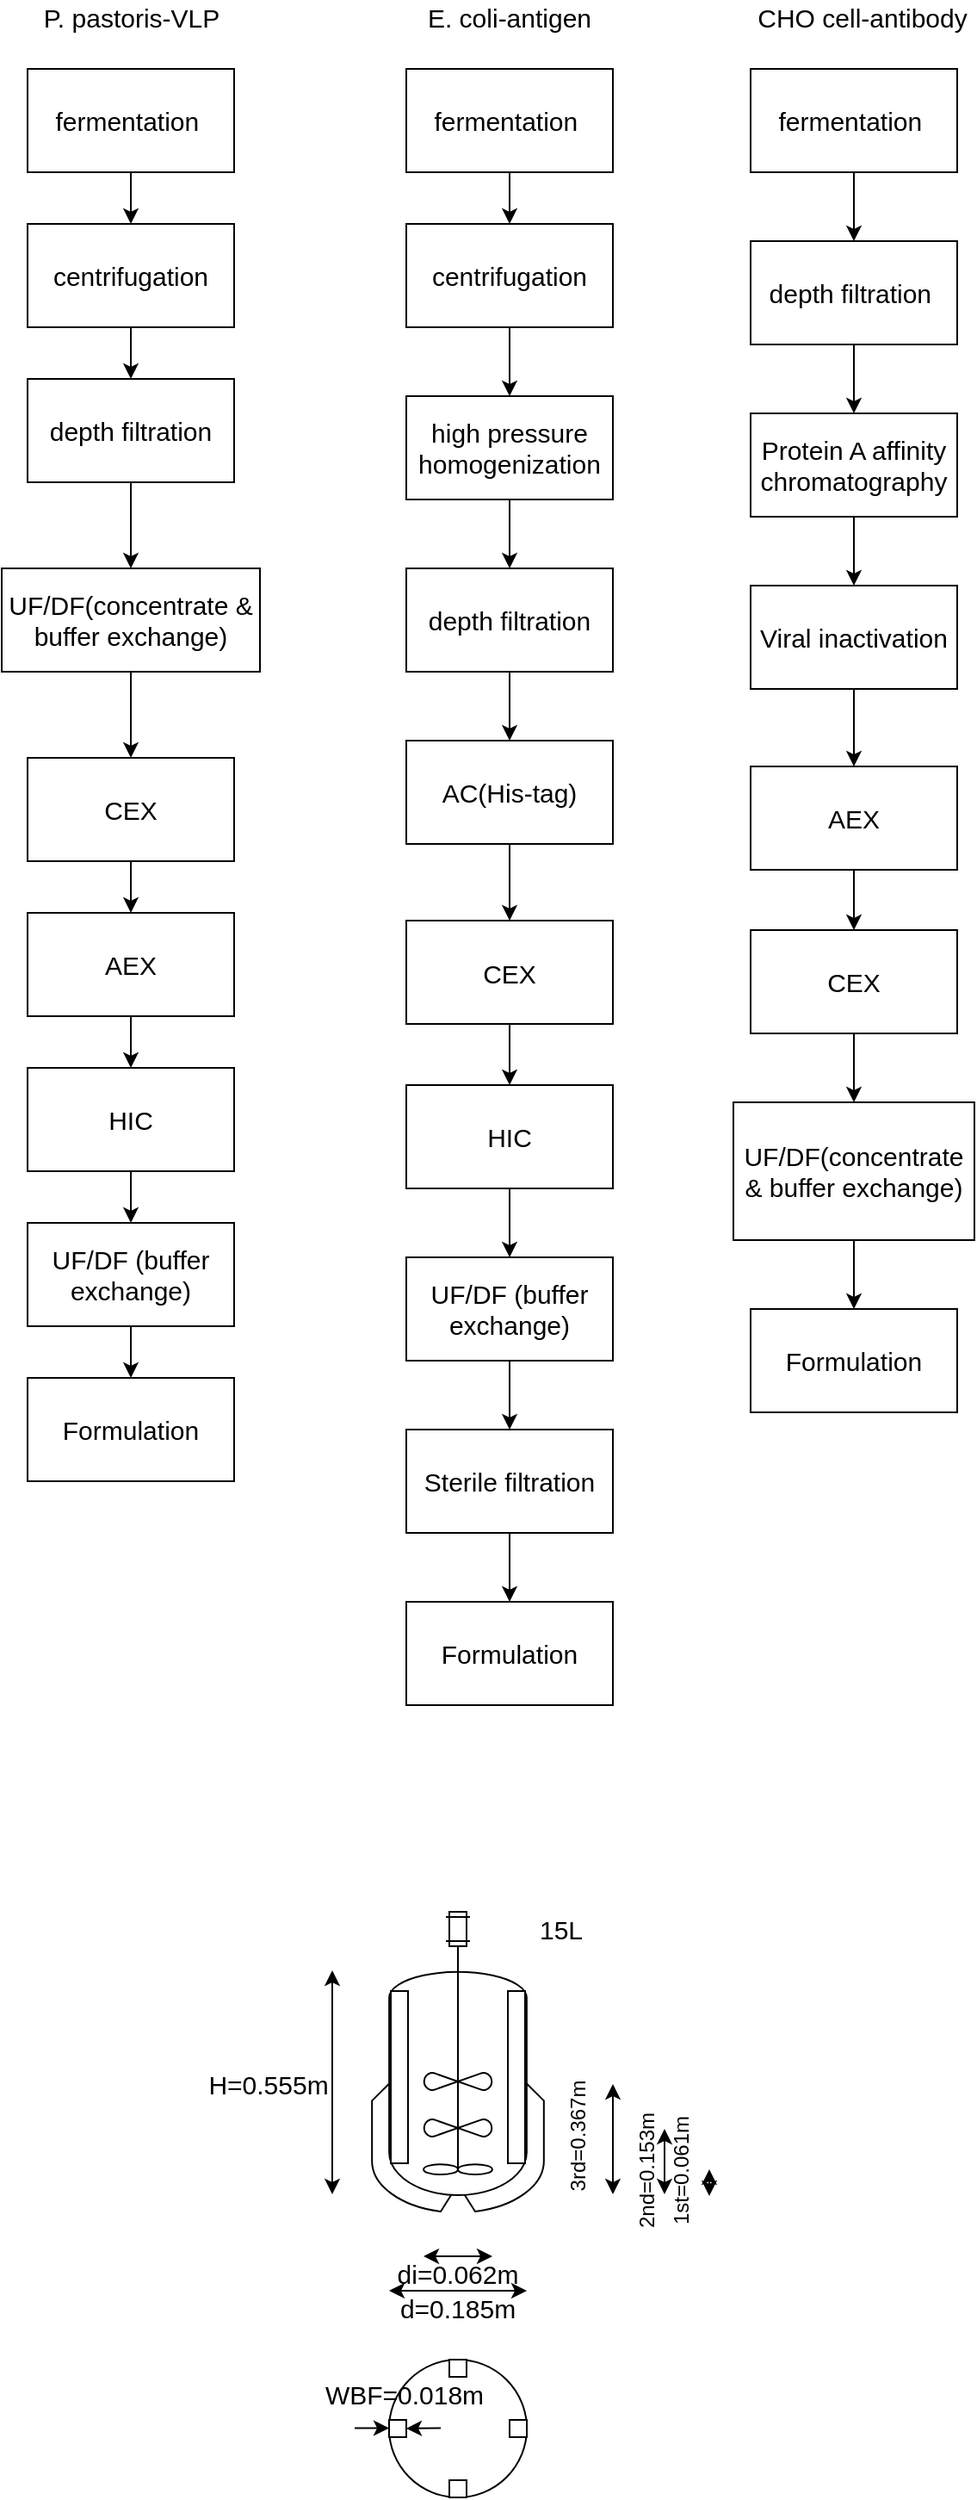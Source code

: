 <mxfile version="14.1.9" type="github">
  <diagram id="NXtYWja0_2EMzkYigZL7" name="Page-1">
    <mxGraphModel dx="1422" dy="794" grid="1" gridSize="10" guides="1" tooltips="1" connect="1" arrows="1" fold="1" page="1" pageScale="1" pageWidth="827" pageHeight="1169" math="0" shadow="0">
      <root>
        <mxCell id="0" />
        <mxCell id="1" parent="0" />
        <mxCell id="XehuCRAvUU2JvNb4I1Wm-1" style="edgeStyle=orthogonalEdgeStyle;rounded=0;orthogonalLoop=1;jettySize=auto;html=1;exitX=0.5;exitY=1;exitDx=0;exitDy=0;entryX=0.5;entryY=0;entryDx=0;entryDy=0;fontSize=15;" edge="1" parent="1" source="gyhIat2a4F_tPsXi678r-1" target="gyhIat2a4F_tPsXi678r-2">
          <mxGeometry relative="1" as="geometry" />
        </mxCell>
        <mxCell id="gyhIat2a4F_tPsXi678r-1" value="&lt;font style=&quot;font-size: 15px&quot;&gt;fermentation&amp;nbsp;&lt;/font&gt;" style="rounded=0;whiteSpace=wrap;html=1;fontSize=15;" parent="1" vertex="1">
          <mxGeometry x="140" y="90" width="120" height="60" as="geometry" />
        </mxCell>
        <mxCell id="XehuCRAvUU2JvNb4I1Wm-2" style="edgeStyle=orthogonalEdgeStyle;rounded=0;orthogonalLoop=1;jettySize=auto;html=1;exitX=0.5;exitY=1;exitDx=0;exitDy=0;fontSize=15;" edge="1" parent="1" source="gyhIat2a4F_tPsXi678r-2" target="gyhIat2a4F_tPsXi678r-3">
          <mxGeometry relative="1" as="geometry" />
        </mxCell>
        <mxCell id="gyhIat2a4F_tPsXi678r-2" value="centrifugation" style="rounded=0;whiteSpace=wrap;html=1;fontSize=15;" parent="1" vertex="1">
          <mxGeometry x="140" y="180" width="120" height="60" as="geometry" />
        </mxCell>
        <mxCell id="XehuCRAvUU2JvNb4I1Wm-3" style="edgeStyle=orthogonalEdgeStyle;rounded=0;orthogonalLoop=1;jettySize=auto;html=1;exitX=0.5;exitY=1;exitDx=0;exitDy=0;entryX=0.5;entryY=0;entryDx=0;entryDy=0;fontSize=15;" edge="1" parent="1" source="gyhIat2a4F_tPsXi678r-3" target="gyhIat2a4F_tPsXi678r-10">
          <mxGeometry relative="1" as="geometry" />
        </mxCell>
        <mxCell id="gyhIat2a4F_tPsXi678r-3" value="depth filtration" style="rounded=0;whiteSpace=wrap;html=1;fontSize=15;" parent="1" vertex="1">
          <mxGeometry x="140" y="270" width="120" height="60" as="geometry" />
        </mxCell>
        <mxCell id="gyhIat2a4F_tPsXi678r-4" value="P. pastoris-VLP" style="text;html=1;align=center;verticalAlign=middle;resizable=0;points=[];autosize=1;fontSize=15;" parent="1" vertex="1">
          <mxGeometry x="140" y="50" width="120" height="20" as="geometry" />
        </mxCell>
        <mxCell id="XehuCRAvUU2JvNb4I1Wm-6" style="edgeStyle=orthogonalEdgeStyle;rounded=0;orthogonalLoop=1;jettySize=auto;html=1;exitX=0.5;exitY=1;exitDx=0;exitDy=0;entryX=0.5;entryY=0;entryDx=0;entryDy=0;fontSize=15;" edge="1" parent="1" source="gyhIat2a4F_tPsXi678r-5" target="gyhIat2a4F_tPsXi678r-6">
          <mxGeometry relative="1" as="geometry" />
        </mxCell>
        <mxCell id="gyhIat2a4F_tPsXi678r-5" value="CEX" style="rounded=0;whiteSpace=wrap;html=1;fontSize=15;" parent="1" vertex="1">
          <mxGeometry x="140" y="490" width="120" height="60" as="geometry" />
        </mxCell>
        <mxCell id="XehuCRAvUU2JvNb4I1Wm-7" style="edgeStyle=orthogonalEdgeStyle;rounded=0;orthogonalLoop=1;jettySize=auto;html=1;exitX=0.5;exitY=1;exitDx=0;exitDy=0;entryX=0.5;entryY=0;entryDx=0;entryDy=0;fontSize=15;" edge="1" parent="1" source="gyhIat2a4F_tPsXi678r-6" target="gyhIat2a4F_tPsXi678r-7">
          <mxGeometry relative="1" as="geometry" />
        </mxCell>
        <mxCell id="gyhIat2a4F_tPsXi678r-6" value="AEX" style="rounded=0;whiteSpace=wrap;html=1;fontSize=15;" parent="1" vertex="1">
          <mxGeometry x="140" y="580" width="120" height="60" as="geometry" />
        </mxCell>
        <mxCell id="XehuCRAvUU2JvNb4I1Wm-8" style="edgeStyle=orthogonalEdgeStyle;rounded=0;orthogonalLoop=1;jettySize=auto;html=1;exitX=0.5;exitY=1;exitDx=0;exitDy=0;entryX=0.5;entryY=0;entryDx=0;entryDy=0;fontSize=15;" edge="1" parent="1" source="gyhIat2a4F_tPsXi678r-7" target="gyhIat2a4F_tPsXi678r-8">
          <mxGeometry relative="1" as="geometry" />
        </mxCell>
        <mxCell id="gyhIat2a4F_tPsXi678r-7" value="HIC" style="rounded=0;whiteSpace=wrap;html=1;fontSize=15;" parent="1" vertex="1">
          <mxGeometry x="140" y="670" width="120" height="60" as="geometry" />
        </mxCell>
        <mxCell id="XehuCRAvUU2JvNb4I1Wm-9" style="edgeStyle=orthogonalEdgeStyle;rounded=0;orthogonalLoop=1;jettySize=auto;html=1;exitX=0.5;exitY=1;exitDx=0;exitDy=0;fontSize=15;" edge="1" parent="1" source="gyhIat2a4F_tPsXi678r-8" target="gyhIat2a4F_tPsXi678r-9">
          <mxGeometry relative="1" as="geometry" />
        </mxCell>
        <mxCell id="gyhIat2a4F_tPsXi678r-8" value="UF/DF (buffer exchange)" style="rounded=0;whiteSpace=wrap;html=1;fontSize=15;" parent="1" vertex="1">
          <mxGeometry x="140" y="760" width="120" height="60" as="geometry" />
        </mxCell>
        <mxCell id="gyhIat2a4F_tPsXi678r-9" value="Formulation" style="rounded=0;whiteSpace=wrap;html=1;fontSize=15;" parent="1" vertex="1">
          <mxGeometry x="140" y="850" width="120" height="60" as="geometry" />
        </mxCell>
        <mxCell id="XehuCRAvUU2JvNb4I1Wm-5" value="" style="edgeStyle=orthogonalEdgeStyle;rounded=0;orthogonalLoop=1;jettySize=auto;html=1;fontSize=15;" edge="1" parent="1" source="gyhIat2a4F_tPsXi678r-10" target="gyhIat2a4F_tPsXi678r-5">
          <mxGeometry relative="1" as="geometry" />
        </mxCell>
        <mxCell id="gyhIat2a4F_tPsXi678r-10" value="UF/DF(concentrate &amp;amp; buffer exchange)" style="rounded=0;whiteSpace=wrap;html=1;fontSize=15;" parent="1" vertex="1">
          <mxGeometry x="125" y="380" width="150" height="60" as="geometry" />
        </mxCell>
        <mxCell id="gyhIat2a4F_tPsXi678r-23" value="" style="group" parent="1" vertex="1" connectable="0">
          <mxGeometry x="340" y="1160" width="100" height="174" as="geometry" />
        </mxCell>
        <mxCell id="gyhIat2a4F_tPsXi678r-11" value="" style="shape=mxgraph.pid.vessels.jacketed_mixing_vessel;html=1;pointerEvents=1;align=center;verticalLabelPosition=bottom;verticalAlign=top;dashed=0;" parent="gyhIat2a4F_tPsXi678r-23" vertex="1">
          <mxGeometry width="100" height="174" as="geometry" />
        </mxCell>
        <mxCell id="gyhIat2a4F_tPsXi678r-17" value="" style="shape=mxgraph.pid.agitators.agitator_(propeller);html=1;pointerEvents=1;align=center;verticalLabelPosition=bottom;verticalAlign=top;dashed=0;" parent="gyhIat2a4F_tPsXi678r-23" vertex="1">
          <mxGeometry x="30" y="71" width="40" height="60" as="geometry" />
        </mxCell>
        <mxCell id="gyhIat2a4F_tPsXi678r-19" value="" style="shape=mxgraph.pid.agitators.agitator_(propeller);html=1;pointerEvents=1;align=center;verticalLabelPosition=bottom;verticalAlign=top;dashed=0;" parent="gyhIat2a4F_tPsXi678r-23" vertex="1">
          <mxGeometry x="30" y="44" width="40" height="60" as="geometry" />
        </mxCell>
        <mxCell id="gyhIat2a4F_tPsXi678r-21" value="" style="rounded=0;whiteSpace=wrap;html=1;" parent="gyhIat2a4F_tPsXi678r-23" vertex="1">
          <mxGeometry x="11" y="46" width="10" height="100" as="geometry" />
        </mxCell>
        <mxCell id="gyhIat2a4F_tPsXi678r-22" value="" style="rounded=0;whiteSpace=wrap;html=1;" parent="gyhIat2a4F_tPsXi678r-23" vertex="1">
          <mxGeometry x="79" y="46" width="10" height="100" as="geometry" />
        </mxCell>
        <mxCell id="gyhIat2a4F_tPsXi678r-25" value="" style="endArrow=classic;startArrow=classic;html=1;" parent="1" edge="1">
          <mxGeometry width="50" height="50" relative="1" as="geometry">
            <mxPoint x="350" y="1380" as="sourcePoint" />
            <mxPoint x="430" y="1380" as="targetPoint" />
          </mxGeometry>
        </mxCell>
        <mxCell id="gyhIat2a4F_tPsXi678r-26" value="" style="endArrow=classic;startArrow=classic;html=1;" parent="1" edge="1">
          <mxGeometry width="50" height="50" relative="1" as="geometry">
            <mxPoint x="370" y="1360" as="sourcePoint" />
            <mxPoint x="410" y="1360" as="targetPoint" />
          </mxGeometry>
        </mxCell>
        <mxCell id="gyhIat2a4F_tPsXi678r-28" value="" style="endArrow=classic;startArrow=classic;html=1;" parent="1" edge="1">
          <mxGeometry width="50" height="50" relative="1" as="geometry">
            <mxPoint x="317" y="1324" as="sourcePoint" />
            <mxPoint x="317" y="1194" as="targetPoint" />
          </mxGeometry>
        </mxCell>
        <mxCell id="gyhIat2a4F_tPsXi678r-33" value="&lt;font style=&quot;font-size: 15px&quot;&gt;d=0.185m&lt;/font&gt;" style="text;html=1;strokeColor=none;fillColor=none;align=center;verticalAlign=middle;whiteSpace=wrap;rounded=0;" parent="1" vertex="1">
          <mxGeometry x="370" y="1380" width="40" height="20" as="geometry" />
        </mxCell>
        <mxCell id="gyhIat2a4F_tPsXi678r-34" value="&lt;font style=&quot;font-size: 15px&quot;&gt;di=0.062m&lt;/font&gt;" style="text;html=1;strokeColor=none;fillColor=none;align=center;verticalAlign=middle;whiteSpace=wrap;rounded=0;" parent="1" vertex="1">
          <mxGeometry x="370" y="1360" width="40" height="20" as="geometry" />
        </mxCell>
        <mxCell id="gyhIat2a4F_tPsXi678r-37" value="&lt;font style=&quot;font-size: 15px&quot;&gt;H=0.555m&lt;/font&gt;" style="text;html=1;strokeColor=none;fillColor=none;align=center;verticalAlign=middle;whiteSpace=wrap;rounded=0;" parent="1" vertex="1">
          <mxGeometry x="260" y="1250" width="40" height="20" as="geometry" />
        </mxCell>
        <mxCell id="gyhIat2a4F_tPsXi678r-38" value="" style="endArrow=classic;startArrow=classic;html=1;" parent="1" edge="1">
          <mxGeometry width="50" height="50" relative="1" as="geometry">
            <mxPoint x="480" y="1324" as="sourcePoint" />
            <mxPoint x="480" y="1260" as="targetPoint" />
          </mxGeometry>
        </mxCell>
        <mxCell id="gyhIat2a4F_tPsXi678r-40" value="" style="endArrow=classic;startArrow=classic;html=1;" parent="1" edge="1">
          <mxGeometry width="50" height="50" relative="1" as="geometry">
            <mxPoint x="510" y="1324" as="sourcePoint" />
            <mxPoint x="510" y="1286" as="targetPoint" />
          </mxGeometry>
        </mxCell>
        <mxCell id="gyhIat2a4F_tPsXi678r-41" value="" style="endArrow=classic;startArrow=classic;html=1;" parent="1" edge="1">
          <mxGeometry width="50" height="50" relative="1" as="geometry">
            <mxPoint x="536" y="1325" as="sourcePoint" />
            <mxPoint x="536" y="1309.5" as="targetPoint" />
          </mxGeometry>
        </mxCell>
        <mxCell id="gyhIat2a4F_tPsXi678r-42" value="3rd=0.367m" style="text;html=1;strokeColor=none;fillColor=none;align=center;verticalAlign=middle;whiteSpace=wrap;rounded=0;rotation=-90;" parent="1" vertex="1">
          <mxGeometry x="440" y="1280" width="40" height="20" as="geometry" />
        </mxCell>
        <mxCell id="gyhIat2a4F_tPsXi678r-43" value="2nd=0.153m" style="text;html=1;strokeColor=none;fillColor=none;align=center;verticalAlign=middle;whiteSpace=wrap;rounded=0;rotation=-90;" parent="1" vertex="1">
          <mxGeometry x="480" y="1300" width="40" height="20" as="geometry" />
        </mxCell>
        <mxCell id="gyhIat2a4F_tPsXi678r-44" value="1st=0.061m" style="text;html=1;strokeColor=none;fillColor=none;align=center;verticalAlign=middle;whiteSpace=wrap;rounded=0;rotation=-90;" parent="1" vertex="1">
          <mxGeometry x="500" y="1300" width="40" height="20" as="geometry" />
        </mxCell>
        <mxCell id="gyhIat2a4F_tPsXi678r-45" value="&lt;font style=&quot;font-size: 15px&quot;&gt;15L&lt;/font&gt;" style="text;html=1;strokeColor=none;fillColor=none;align=center;verticalAlign=middle;whiteSpace=wrap;rounded=0;" parent="1" vertex="1">
          <mxGeometry x="430" y="1160" width="40" height="20" as="geometry" />
        </mxCell>
        <mxCell id="gyhIat2a4F_tPsXi678r-47" value="" style="ellipse;whiteSpace=wrap;html=1;aspect=fixed;" parent="1" vertex="1">
          <mxGeometry x="350" y="1420" width="80" height="80" as="geometry" />
        </mxCell>
        <mxCell id="gyhIat2a4F_tPsXi678r-48" value="" style="whiteSpace=wrap;html=1;aspect=fixed;" parent="1" vertex="1">
          <mxGeometry x="350" y="1455" width="10" height="10" as="geometry" />
        </mxCell>
        <mxCell id="gyhIat2a4F_tPsXi678r-51" value="" style="whiteSpace=wrap;html=1;aspect=fixed;" parent="1" vertex="1">
          <mxGeometry x="420" y="1455" width="10" height="10" as="geometry" />
        </mxCell>
        <mxCell id="gyhIat2a4F_tPsXi678r-52" value="" style="whiteSpace=wrap;html=1;aspect=fixed;" parent="1" vertex="1">
          <mxGeometry x="385" y="1490" width="10" height="10" as="geometry" />
        </mxCell>
        <mxCell id="gyhIat2a4F_tPsXi678r-53" value="" style="whiteSpace=wrap;html=1;aspect=fixed;" parent="1" vertex="1">
          <mxGeometry x="385" y="1420" width="10" height="10" as="geometry" />
        </mxCell>
        <mxCell id="gyhIat2a4F_tPsXi678r-54" value="" style="endArrow=classic;html=1;" parent="1" edge="1">
          <mxGeometry width="50" height="50" relative="1" as="geometry">
            <mxPoint x="330" y="1459.76" as="sourcePoint" />
            <mxPoint x="350" y="1459.76" as="targetPoint" />
          </mxGeometry>
        </mxCell>
        <mxCell id="gyhIat2a4F_tPsXi678r-55" value="" style="endArrow=classic;html=1;" parent="1" edge="1">
          <mxGeometry width="50" height="50" relative="1" as="geometry">
            <mxPoint x="380" y="1459.76" as="sourcePoint" />
            <mxPoint x="360" y="1460" as="targetPoint" />
          </mxGeometry>
        </mxCell>
        <mxCell id="gyhIat2a4F_tPsXi678r-56" value="&lt;font style=&quot;font-size: 15px&quot;&gt;WBF=0.018m&lt;/font&gt;" style="text;html=1;strokeColor=none;fillColor=none;align=center;verticalAlign=middle;whiteSpace=wrap;rounded=0;" parent="1" vertex="1">
          <mxGeometry x="339" y="1430" width="40" height="20" as="geometry" />
        </mxCell>
        <mxCell id="XehuCRAvUU2JvNb4I1Wm-10" style="edgeStyle=orthogonalEdgeStyle;rounded=0;orthogonalLoop=1;jettySize=auto;html=1;exitX=0.5;exitY=1;exitDx=0;exitDy=0;entryX=0.5;entryY=0;entryDx=0;entryDy=0;fontSize=15;" edge="1" parent="1" source="gyhIat2a4F_tPsXi678r-57" target="gyhIat2a4F_tPsXi678r-58">
          <mxGeometry relative="1" as="geometry" />
        </mxCell>
        <mxCell id="gyhIat2a4F_tPsXi678r-57" value="&lt;font style=&quot;font-size: 15px&quot;&gt;fermentation&amp;nbsp;&lt;/font&gt;" style="rounded=0;whiteSpace=wrap;html=1;fontSize=15;" parent="1" vertex="1">
          <mxGeometry x="360" y="90" width="120" height="60" as="geometry" />
        </mxCell>
        <mxCell id="XehuCRAvUU2JvNb4I1Wm-11" style="edgeStyle=orthogonalEdgeStyle;rounded=0;orthogonalLoop=1;jettySize=auto;html=1;exitX=0.5;exitY=1;exitDx=0;exitDy=0;entryX=0.5;entryY=0;entryDx=0;entryDy=0;fontSize=15;" edge="1" parent="1" source="gyhIat2a4F_tPsXi678r-58" target="gyhIat2a4F_tPsXi678r-78">
          <mxGeometry relative="1" as="geometry" />
        </mxCell>
        <mxCell id="gyhIat2a4F_tPsXi678r-58" value="centrifugation" style="rounded=0;whiteSpace=wrap;html=1;fontSize=15;" parent="1" vertex="1">
          <mxGeometry x="360" y="180" width="120" height="60" as="geometry" />
        </mxCell>
        <mxCell id="XehuCRAvUU2JvNb4I1Wm-13" style="edgeStyle=orthogonalEdgeStyle;rounded=0;orthogonalLoop=1;jettySize=auto;html=1;exitX=0.5;exitY=1;exitDx=0;exitDy=0;entryX=0.5;entryY=0;entryDx=0;entryDy=0;fontSize=15;" edge="1" parent="1" source="gyhIat2a4F_tPsXi678r-59" target="gyhIat2a4F_tPsXi678r-77">
          <mxGeometry relative="1" as="geometry" />
        </mxCell>
        <mxCell id="gyhIat2a4F_tPsXi678r-59" value="depth filtration" style="rounded=0;whiteSpace=wrap;html=1;fontSize=15;" parent="1" vertex="1">
          <mxGeometry x="360" y="380" width="120" height="60" as="geometry" />
        </mxCell>
        <mxCell id="gyhIat2a4F_tPsXi678r-60" value="E. coli-antigen" style="text;html=1;strokeColor=none;fillColor=none;align=center;verticalAlign=middle;whiteSpace=wrap;rounded=0;fontSize=15;" parent="1" vertex="1">
          <mxGeometry x="370" y="50" width="100" height="20" as="geometry" />
        </mxCell>
        <mxCell id="XehuCRAvUU2JvNb4I1Wm-19" style="edgeStyle=orthogonalEdgeStyle;rounded=0;orthogonalLoop=1;jettySize=auto;html=1;exitX=0.5;exitY=1;exitDx=0;exitDy=0;entryX=0.5;entryY=0;entryDx=0;entryDy=0;fontSize=15;" edge="1" parent="1" source="gyhIat2a4F_tPsXi678r-61" target="gyhIat2a4F_tPsXi678r-62">
          <mxGeometry relative="1" as="geometry" />
        </mxCell>
        <mxCell id="gyhIat2a4F_tPsXi678r-61" value="&lt;font style=&quot;font-size: 15px&quot;&gt;fermentation&amp;nbsp;&lt;/font&gt;" style="rounded=0;whiteSpace=wrap;html=1;fontSize=15;" parent="1" vertex="1">
          <mxGeometry x="560" y="90" width="120" height="60" as="geometry" />
        </mxCell>
        <mxCell id="XehuCRAvUU2JvNb4I1Wm-20" style="edgeStyle=orthogonalEdgeStyle;rounded=0;orthogonalLoop=1;jettySize=auto;html=1;exitX=0.5;exitY=1;exitDx=0;exitDy=0;fontSize=15;" edge="1" parent="1" source="gyhIat2a4F_tPsXi678r-62" target="gyhIat2a4F_tPsXi678r-64">
          <mxGeometry relative="1" as="geometry" />
        </mxCell>
        <mxCell id="gyhIat2a4F_tPsXi678r-62" value="&lt;font style=&quot;font-size: 15px&quot;&gt;depth filtration&amp;nbsp;&lt;/font&gt;" style="rounded=0;whiteSpace=wrap;html=1;fontSize=15;" parent="1" vertex="1">
          <mxGeometry x="560" y="190" width="120" height="60" as="geometry" />
        </mxCell>
        <mxCell id="XehuCRAvUU2JvNb4I1Wm-21" style="edgeStyle=orthogonalEdgeStyle;rounded=0;orthogonalLoop=1;jettySize=auto;html=1;exitX=0.5;exitY=1;exitDx=0;exitDy=0;entryX=0.5;entryY=0;entryDx=0;entryDy=0;fontSize=15;" edge="1" parent="1" source="gyhIat2a4F_tPsXi678r-64" target="gyhIat2a4F_tPsXi678r-67">
          <mxGeometry relative="1" as="geometry" />
        </mxCell>
        <mxCell id="gyhIat2a4F_tPsXi678r-64" value="Protein A affinity chromatography" style="rounded=0;whiteSpace=wrap;html=1;fontSize=15;" parent="1" vertex="1">
          <mxGeometry x="560" y="290" width="120" height="60" as="geometry" />
        </mxCell>
        <mxCell id="XehuCRAvUU2JvNb4I1Wm-23" style="edgeStyle=orthogonalEdgeStyle;rounded=0;orthogonalLoop=1;jettySize=auto;html=1;exitX=0.5;exitY=1;exitDx=0;exitDy=0;entryX=0.5;entryY=0;entryDx=0;entryDy=0;fontSize=15;" edge="1" parent="1" source="gyhIat2a4F_tPsXi678r-65" target="gyhIat2a4F_tPsXi678r-66">
          <mxGeometry relative="1" as="geometry" />
        </mxCell>
        <mxCell id="gyhIat2a4F_tPsXi678r-65" value="AEX" style="rounded=0;whiteSpace=wrap;html=1;fontSize=15;" parent="1" vertex="1">
          <mxGeometry x="560" y="495" width="120" height="60" as="geometry" />
        </mxCell>
        <mxCell id="XehuCRAvUU2JvNb4I1Wm-24" style="edgeStyle=orthogonalEdgeStyle;rounded=0;orthogonalLoop=1;jettySize=auto;html=1;exitX=0.5;exitY=1;exitDx=0;exitDy=0;entryX=0.5;entryY=0;entryDx=0;entryDy=0;fontSize=15;" edge="1" parent="1" source="gyhIat2a4F_tPsXi678r-66" target="gyhIat2a4F_tPsXi678r-69">
          <mxGeometry relative="1" as="geometry" />
        </mxCell>
        <mxCell id="gyhIat2a4F_tPsXi678r-66" value="CEX" style="rounded=0;whiteSpace=wrap;html=1;fontSize=15;" parent="1" vertex="1">
          <mxGeometry x="560" y="590" width="120" height="60" as="geometry" />
        </mxCell>
        <mxCell id="XehuCRAvUU2JvNb4I1Wm-22" style="edgeStyle=orthogonalEdgeStyle;rounded=0;orthogonalLoop=1;jettySize=auto;html=1;exitX=0.5;exitY=1;exitDx=0;exitDy=0;entryX=0.5;entryY=0;entryDx=0;entryDy=0;fontSize=15;" edge="1" parent="1" source="gyhIat2a4F_tPsXi678r-67" target="gyhIat2a4F_tPsXi678r-65">
          <mxGeometry relative="1" as="geometry" />
        </mxCell>
        <mxCell id="gyhIat2a4F_tPsXi678r-67" value="Viral inactivation" style="rounded=0;whiteSpace=wrap;html=1;fontSize=15;" parent="1" vertex="1">
          <mxGeometry x="560" y="390" width="120" height="60" as="geometry" />
        </mxCell>
        <mxCell id="XehuCRAvUU2JvNb4I1Wm-25" style="edgeStyle=orthogonalEdgeStyle;rounded=0;orthogonalLoop=1;jettySize=auto;html=1;exitX=0.5;exitY=1;exitDx=0;exitDy=0;entryX=0.5;entryY=0;entryDx=0;entryDy=0;fontSize=15;" edge="1" parent="1" source="gyhIat2a4F_tPsXi678r-69" target="gyhIat2a4F_tPsXi678r-70">
          <mxGeometry relative="1" as="geometry" />
        </mxCell>
        <mxCell id="gyhIat2a4F_tPsXi678r-69" value="UF/DF(concentrate &amp;amp; buffer exchange)" style="rounded=0;whiteSpace=wrap;html=1;fontSize=15;" parent="1" vertex="1">
          <mxGeometry x="550" y="690" width="140" height="80" as="geometry" />
        </mxCell>
        <mxCell id="gyhIat2a4F_tPsXi678r-70" value="Formulation" style="rounded=0;whiteSpace=wrap;html=1;fontSize=15;" parent="1" vertex="1">
          <mxGeometry x="560" y="810" width="120" height="60" as="geometry" />
        </mxCell>
        <mxCell id="gyhIat2a4F_tPsXi678r-71" value="CHO cell-antibody" style="text;html=1;strokeColor=none;fillColor=none;align=center;verticalAlign=middle;whiteSpace=wrap;rounded=0;fontSize=15;" parent="1" vertex="1">
          <mxGeometry x="560" y="50" width="130" height="20" as="geometry" />
        </mxCell>
        <mxCell id="XehuCRAvUU2JvNb4I1Wm-16" style="edgeStyle=orthogonalEdgeStyle;rounded=0;orthogonalLoop=1;jettySize=auto;html=1;exitX=0.5;exitY=1;exitDx=0;exitDy=0;entryX=0.5;entryY=0;entryDx=0;entryDy=0;fontSize=15;" edge="1" parent="1" source="gyhIat2a4F_tPsXi678r-72" target="gyhIat2a4F_tPsXi678r-74">
          <mxGeometry relative="1" as="geometry" />
        </mxCell>
        <mxCell id="gyhIat2a4F_tPsXi678r-72" value="CEX" style="rounded=0;whiteSpace=wrap;html=1;fontSize=15;" parent="1" vertex="1">
          <mxGeometry x="360" y="584.5" width="120" height="60" as="geometry" />
        </mxCell>
        <mxCell id="XehuCRAvUU2JvNb4I1Wm-17" style="edgeStyle=orthogonalEdgeStyle;rounded=0;orthogonalLoop=1;jettySize=auto;html=1;exitX=0.5;exitY=1;exitDx=0;exitDy=0;entryX=0.5;entryY=0;entryDx=0;entryDy=0;fontSize=15;" edge="1" parent="1" source="gyhIat2a4F_tPsXi678r-74" target="gyhIat2a4F_tPsXi678r-75">
          <mxGeometry relative="1" as="geometry" />
        </mxCell>
        <mxCell id="gyhIat2a4F_tPsXi678r-74" value="HIC" style="rounded=0;whiteSpace=wrap;html=1;fontSize=15;" parent="1" vertex="1">
          <mxGeometry x="360" y="680" width="120" height="60" as="geometry" />
        </mxCell>
        <mxCell id="XehuCRAvUU2JvNb4I1Wm-27" style="edgeStyle=orthogonalEdgeStyle;rounded=0;orthogonalLoop=1;jettySize=auto;html=1;exitX=0.5;exitY=1;exitDx=0;exitDy=0;fontSize=15;" edge="1" parent="1" source="gyhIat2a4F_tPsXi678r-75" target="XehuCRAvUU2JvNb4I1Wm-26">
          <mxGeometry relative="1" as="geometry" />
        </mxCell>
        <mxCell id="gyhIat2a4F_tPsXi678r-75" value="UF/DF (buffer exchange)" style="rounded=0;whiteSpace=wrap;html=1;fontSize=15;" parent="1" vertex="1">
          <mxGeometry x="360" y="780" width="120" height="60" as="geometry" />
        </mxCell>
        <mxCell id="gyhIat2a4F_tPsXi678r-76" value="Formulation" style="rounded=0;whiteSpace=wrap;html=1;fontSize=15;" parent="1" vertex="1">
          <mxGeometry x="360" y="980" width="120" height="60" as="geometry" />
        </mxCell>
        <mxCell id="XehuCRAvUU2JvNb4I1Wm-15" style="edgeStyle=orthogonalEdgeStyle;rounded=0;orthogonalLoop=1;jettySize=auto;html=1;exitX=0.5;exitY=1;exitDx=0;exitDy=0;entryX=0.5;entryY=0;entryDx=0;entryDy=0;fontSize=15;" edge="1" parent="1" source="gyhIat2a4F_tPsXi678r-77" target="gyhIat2a4F_tPsXi678r-72">
          <mxGeometry relative="1" as="geometry" />
        </mxCell>
        <mxCell id="gyhIat2a4F_tPsXi678r-77" value="AC(His-tag)" style="rounded=0;whiteSpace=wrap;html=1;fontSize=15;" parent="1" vertex="1">
          <mxGeometry x="360" y="480" width="120" height="60" as="geometry" />
        </mxCell>
        <mxCell id="XehuCRAvUU2JvNb4I1Wm-12" style="edgeStyle=orthogonalEdgeStyle;rounded=0;orthogonalLoop=1;jettySize=auto;html=1;exitX=0.5;exitY=1;exitDx=0;exitDy=0;entryX=0.5;entryY=0;entryDx=0;entryDy=0;fontSize=15;" edge="1" parent="1" source="gyhIat2a4F_tPsXi678r-78" target="gyhIat2a4F_tPsXi678r-59">
          <mxGeometry relative="1" as="geometry" />
        </mxCell>
        <mxCell id="gyhIat2a4F_tPsXi678r-78" value="high pressure homogenization" style="rounded=0;whiteSpace=wrap;html=1;fontSize=15;" parent="1" vertex="1">
          <mxGeometry x="360" y="280" width="120" height="60" as="geometry" />
        </mxCell>
        <mxCell id="XehuCRAvUU2JvNb4I1Wm-28" style="edgeStyle=orthogonalEdgeStyle;rounded=0;orthogonalLoop=1;jettySize=auto;html=1;exitX=0.5;exitY=1;exitDx=0;exitDy=0;entryX=0.5;entryY=0;entryDx=0;entryDy=0;fontSize=15;" edge="1" parent="1" source="XehuCRAvUU2JvNb4I1Wm-26" target="gyhIat2a4F_tPsXi678r-76">
          <mxGeometry relative="1" as="geometry" />
        </mxCell>
        <mxCell id="XehuCRAvUU2JvNb4I1Wm-26" value="Sterile filtration" style="rounded=0;whiteSpace=wrap;html=1;fontSize=15;" vertex="1" parent="1">
          <mxGeometry x="360" y="880" width="120" height="60" as="geometry" />
        </mxCell>
      </root>
    </mxGraphModel>
  </diagram>
</mxfile>
